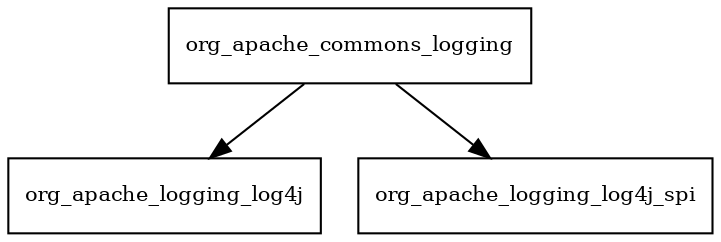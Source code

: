 digraph spring_jcl_5_0_0_RELEASE_package_dependencies {
  node [shape = box, fontsize=10.0];
  org_apache_commons_logging -> org_apache_logging_log4j;
  org_apache_commons_logging -> org_apache_logging_log4j_spi;
}
